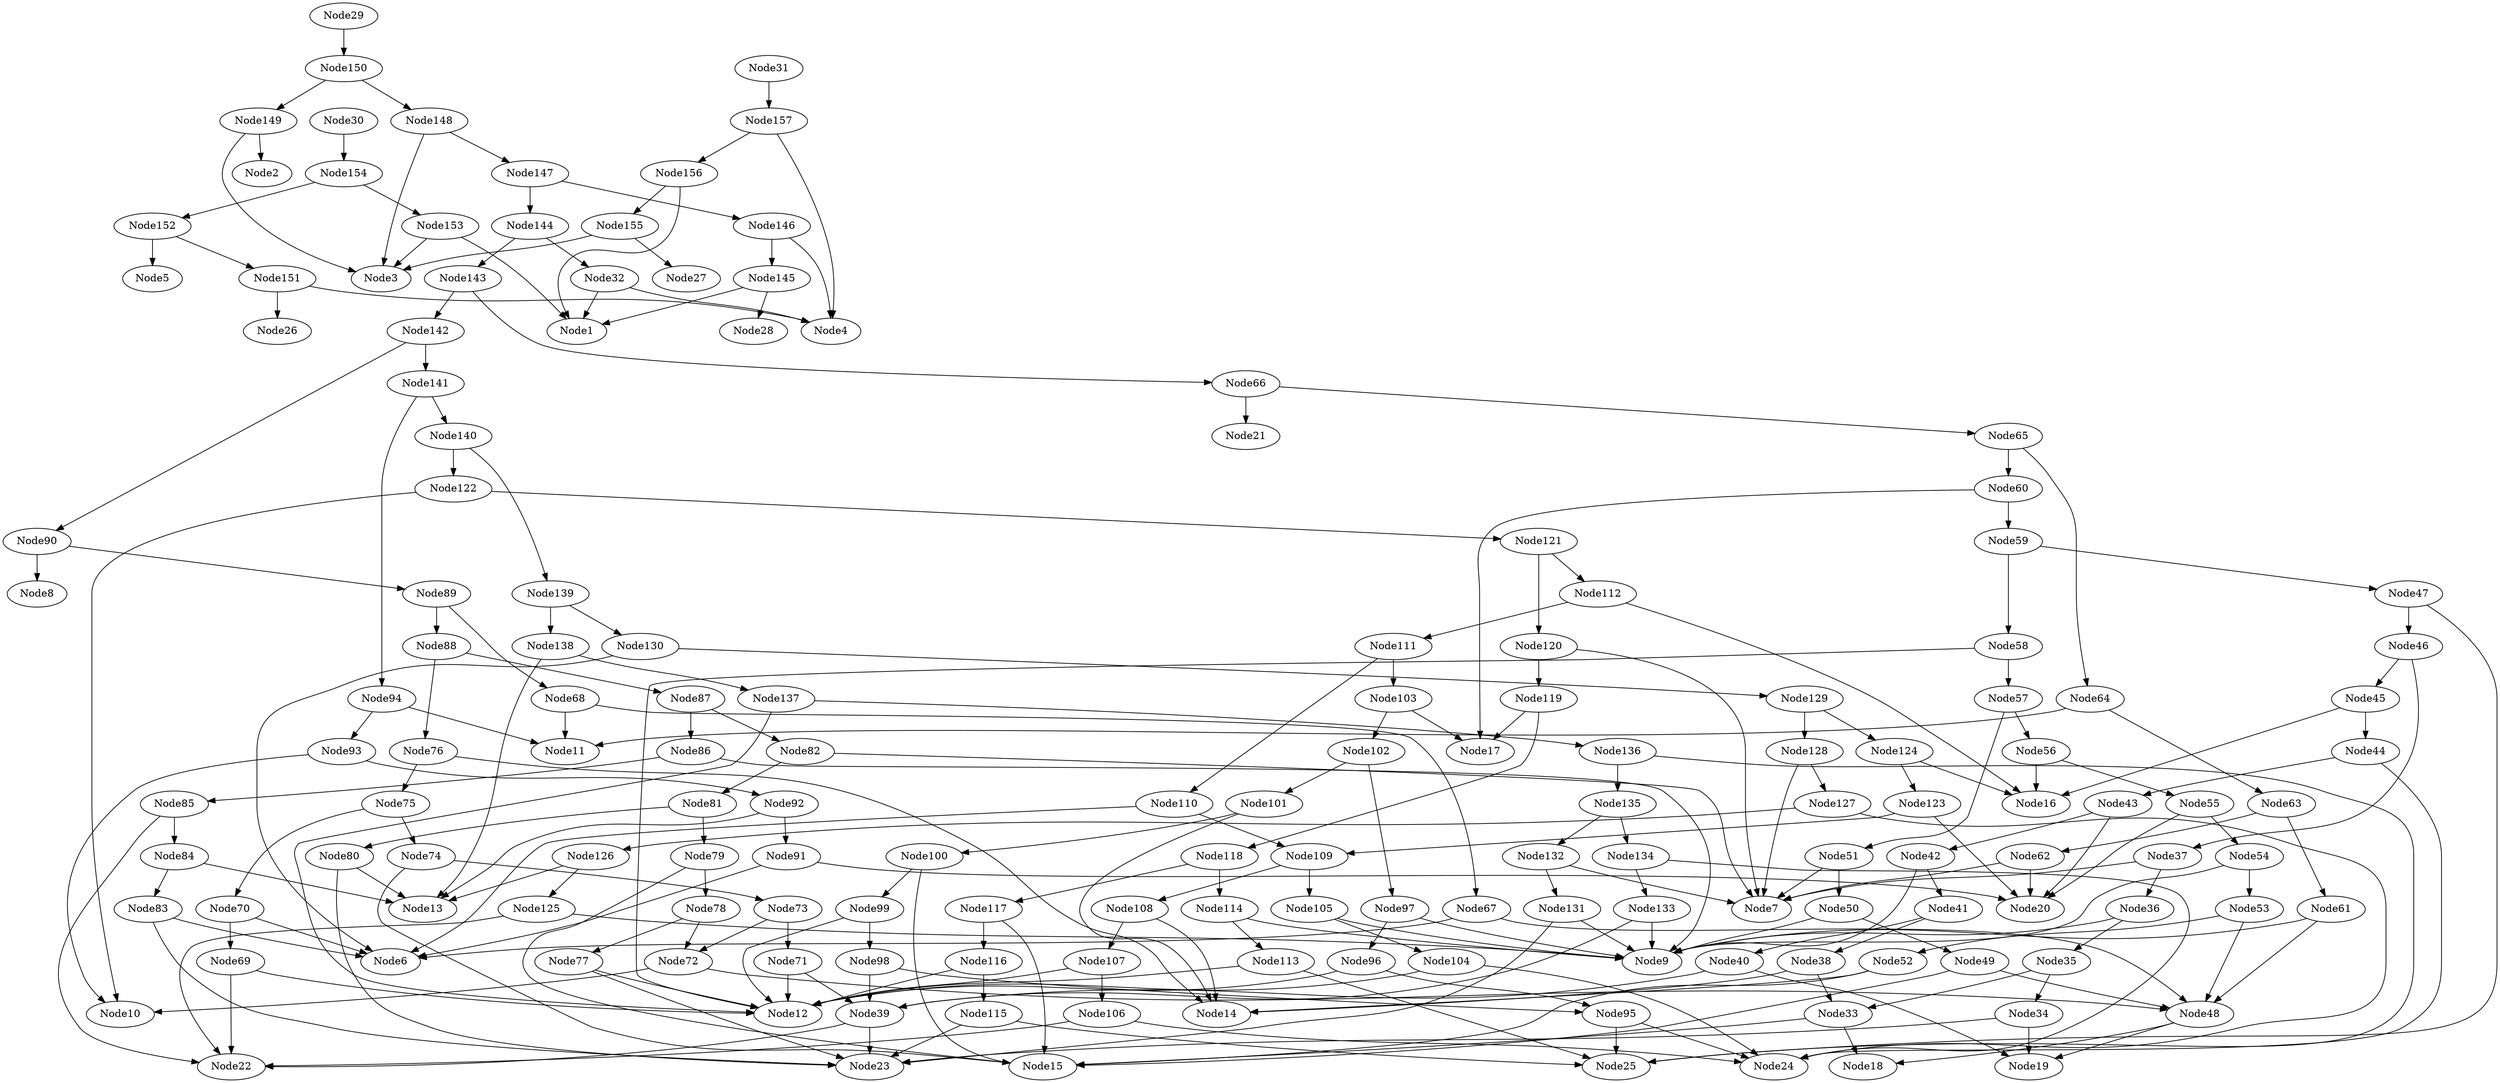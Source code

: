 # Network structure generated by ABC

digraph network {

Node29 -> Node150 [style = solid];
Node30 -> Node154 [style = solid];
Node31 -> Node157 [style = solid];
Node32 -> Node1 [style = solid];
Node32 -> Node4 [style = solid];
Node33 -> Node15 [style = solid];
Node33 -> Node18 [style = solid];
Node34 -> Node19 [style = solid];
Node34 -> Node23 [style = solid];
Node35 -> Node33 [style = solid];
Node35 -> Node34 [style = solid];
Node36 -> Node9 [style = solid];
Node36 -> Node35 [style = solid];
Node37 -> Node7 [style = solid];
Node37 -> Node36 [style = solid];
Node38 -> Node14 [style = solid];
Node38 -> Node33 [style = solid];
Node39 -> Node22 [style = solid];
Node39 -> Node23 [style = solid];
Node40 -> Node19 [style = solid];
Node40 -> Node39 [style = solid];
Node41 -> Node38 [style = solid];
Node41 -> Node40 [style = solid];
Node42 -> Node9 [style = solid];
Node42 -> Node41 [style = solid];
Node43 -> Node20 [style = solid];
Node43 -> Node42 [style = solid];
Node44 -> Node24 [style = solid];
Node44 -> Node43 [style = solid];
Node45 -> Node16 [style = solid];
Node45 -> Node44 [style = solid];
Node46 -> Node37 [style = solid];
Node46 -> Node45 [style = solid];
Node47 -> Node25 [style = solid];
Node47 -> Node46 [style = solid];
Node48 -> Node18 [style = solid];
Node48 -> Node19 [style = solid];
Node49 -> Node15 [style = solid];
Node49 -> Node48 [style = solid];
Node50 -> Node9 [style = solid];
Node50 -> Node49 [style = solid];
Node51 -> Node7 [style = solid];
Node51 -> Node50 [style = solid];
Node52 -> Node14 [style = solid];
Node52 -> Node15 [style = solid];
Node53 -> Node48 [style = solid];
Node53 -> Node52 [style = solid];
Node54 -> Node9 [style = solid];
Node54 -> Node53 [style = solid];
Node55 -> Node20 [style = solid];
Node55 -> Node54 [style = solid];
Node56 -> Node16 [style = solid];
Node56 -> Node55 [style = solid];
Node57 -> Node51 [style = solid];
Node57 -> Node56 [style = solid];
Node58 -> Node12 [style = solid];
Node58 -> Node57 [style = solid];
Node59 -> Node47 [style = solid];
Node59 -> Node58 [style = solid];
Node60 -> Node17 [style = solid];
Node60 -> Node59 [style = solid];
Node61 -> Node9 [style = solid];
Node61 -> Node48 [style = solid];
Node62 -> Node7 [style = solid];
Node62 -> Node20 [style = solid];
Node63 -> Node61 [style = solid];
Node63 -> Node62 [style = solid];
Node64 -> Node11 [style = solid];
Node64 -> Node63 [style = solid];
Node65 -> Node60 [style = solid];
Node65 -> Node64 [style = solid];
Node66 -> Node21 [style = solid];
Node66 -> Node65 [style = solid];
Node67 -> Node6 [style = solid];
Node67 -> Node48 [style = solid];
Node68 -> Node11 [style = solid];
Node68 -> Node67 [style = solid];
Node69 -> Node12 [style = solid];
Node69 -> Node22 [style = solid];
Node70 -> Node6 [style = solid];
Node70 -> Node69 [style = solid];
Node71 -> Node12 [style = solid];
Node71 -> Node39 [style = solid];
Node72 -> Node10 [style = solid];
Node72 -> Node48 [style = solid];
Node73 -> Node71 [style = solid];
Node73 -> Node72 [style = solid];
Node74 -> Node15 [style = solid];
Node74 -> Node73 [style = solid];
Node75 -> Node70 [style = solid];
Node75 -> Node74 [style = solid];
Node76 -> Node14 [style = solid];
Node76 -> Node75 [style = solid];
Node77 -> Node12 [style = solid];
Node77 -> Node23 [style = solid];
Node78 -> Node72 [style = solid];
Node78 -> Node77 [style = solid];
Node79 -> Node15 [style = solid];
Node79 -> Node78 [style = solid];
Node80 -> Node13 [style = solid];
Node80 -> Node23 [style = solid];
Node81 -> Node79 [style = solid];
Node81 -> Node80 [style = solid];
Node82 -> Node7 [style = solid];
Node82 -> Node81 [style = solid];
Node83 -> Node6 [style = solid];
Node83 -> Node23 [style = solid];
Node84 -> Node13 [style = solid];
Node84 -> Node83 [style = solid];
Node85 -> Node22 [style = solid];
Node85 -> Node84 [style = solid];
Node86 -> Node9 [style = solid];
Node86 -> Node85 [style = solid];
Node87 -> Node82 [style = solid];
Node87 -> Node86 [style = solid];
Node88 -> Node76 [style = solid];
Node88 -> Node87 [style = solid];
Node89 -> Node68 [style = solid];
Node89 -> Node88 [style = solid];
Node90 -> Node8 [style = solid];
Node90 -> Node89 [style = solid];
Node91 -> Node6 [style = solid];
Node91 -> Node20 [style = solid];
Node92 -> Node13 [style = solid];
Node92 -> Node91 [style = solid];
Node93 -> Node10 [style = solid];
Node93 -> Node92 [style = solid];
Node94 -> Node11 [style = solid];
Node94 -> Node93 [style = solid];
Node95 -> Node24 [style = solid];
Node95 -> Node25 [style = solid];
Node96 -> Node12 [style = solid];
Node96 -> Node95 [style = solid];
Node97 -> Node9 [style = solid];
Node97 -> Node96 [style = solid];
Node98 -> Node39 [style = solid];
Node98 -> Node95 [style = solid];
Node99 -> Node12 [style = solid];
Node99 -> Node98 [style = solid];
Node100 -> Node15 [style = solid];
Node100 -> Node99 [style = solid];
Node101 -> Node14 [style = solid];
Node101 -> Node100 [style = solid];
Node102 -> Node97 [style = solid];
Node102 -> Node101 [style = solid];
Node103 -> Node17 [style = solid];
Node103 -> Node102 [style = solid];
Node104 -> Node12 [style = solid];
Node104 -> Node24 [style = solid];
Node105 -> Node9 [style = solid];
Node105 -> Node104 [style = solid];
Node106 -> Node22 [style = solid];
Node106 -> Node24 [style = solid];
Node107 -> Node12 [style = solid];
Node107 -> Node106 [style = solid];
Node108 -> Node14 [style = solid];
Node108 -> Node107 [style = solid];
Node109 -> Node105 [style = solid];
Node109 -> Node108 [style = solid];
Node110 -> Node6 [style = solid];
Node110 -> Node109 [style = solid];
Node111 -> Node103 [style = solid];
Node111 -> Node110 [style = solid];
Node112 -> Node16 [style = solid];
Node112 -> Node111 [style = solid];
Node113 -> Node12 [style = solid];
Node113 -> Node25 [style = solid];
Node114 -> Node9 [style = solid];
Node114 -> Node113 [style = solid];
Node115 -> Node23 [style = solid];
Node115 -> Node25 [style = solid];
Node116 -> Node12 [style = solid];
Node116 -> Node115 [style = solid];
Node117 -> Node15 [style = solid];
Node117 -> Node116 [style = solid];
Node118 -> Node114 [style = solid];
Node118 -> Node117 [style = solid];
Node119 -> Node17 [style = solid];
Node119 -> Node118 [style = solid];
Node120 -> Node7 [style = solid];
Node120 -> Node119 [style = solid];
Node121 -> Node112 [style = solid];
Node121 -> Node120 [style = solid];
Node122 -> Node10 [style = solid];
Node122 -> Node121 [style = solid];
Node123 -> Node20 [style = solid];
Node123 -> Node109 [style = solid];
Node124 -> Node16 [style = solid];
Node124 -> Node123 [style = solid];
Node125 -> Node9 [style = solid];
Node125 -> Node22 [style = solid];
Node126 -> Node13 [style = solid];
Node126 -> Node125 [style = solid];
Node127 -> Node24 [style = solid];
Node127 -> Node126 [style = solid];
Node128 -> Node7 [style = solid];
Node128 -> Node127 [style = solid];
Node129 -> Node124 [style = solid];
Node129 -> Node128 [style = solid];
Node130 -> Node6 [style = solid];
Node130 -> Node129 [style = solid];
Node131 -> Node9 [style = solid];
Node131 -> Node23 [style = solid];
Node132 -> Node7 [style = solid];
Node132 -> Node131 [style = solid];
Node133 -> Node9 [style = solid];
Node133 -> Node39 [style = solid];
Node134 -> Node24 [style = solid];
Node134 -> Node133 [style = solid];
Node135 -> Node132 [style = solid];
Node135 -> Node134 [style = solid];
Node136 -> Node25 [style = solid];
Node136 -> Node135 [style = solid];
Node137 -> Node12 [style = solid];
Node137 -> Node136 [style = solid];
Node138 -> Node13 [style = solid];
Node138 -> Node137 [style = solid];
Node139 -> Node130 [style = solid];
Node139 -> Node138 [style = solid];
Node140 -> Node122 [style = solid];
Node140 -> Node139 [style = solid];
Node141 -> Node94 [style = solid];
Node141 -> Node140 [style = solid];
Node142 -> Node90 [style = solid];
Node142 -> Node141 [style = solid];
Node143 -> Node66 [style = solid];
Node143 -> Node142 [style = solid];
Node144 -> Node32 [style = solid];
Node144 -> Node143 [style = solid];
Node145 -> Node1 [style = solid];
Node145 -> Node28 [style = solid];
Node146 -> Node4 [style = solid];
Node146 -> Node145 [style = solid];
Node147 -> Node144 [style = solid];
Node147 -> Node146 [style = solid];
Node148 -> Node3 [style = solid];
Node148 -> Node147 [style = solid];
Node149 -> Node2 [style = solid];
Node149 -> Node3 [style = solid];
Node150 -> Node148 [style = solid];
Node150 -> Node149 [style = solid];
Node151 -> Node4 [style = solid];
Node151 -> Node26 [style = solid];
Node152 -> Node5 [style = solid];
Node152 -> Node151 [style = solid];
Node153 -> Node1 [style = solid];
Node153 -> Node3 [style = solid];
Node154 -> Node152 [style = solid];
Node154 -> Node153 [style = solid];
Node155 -> Node3 [style = solid];
Node155 -> Node27 [style = solid];
Node156 -> Node1 [style = solid];
Node156 -> Node155 [style = solid];
Node157 -> Node4 [style = solid];
Node157 -> Node156 [style = solid];
}

